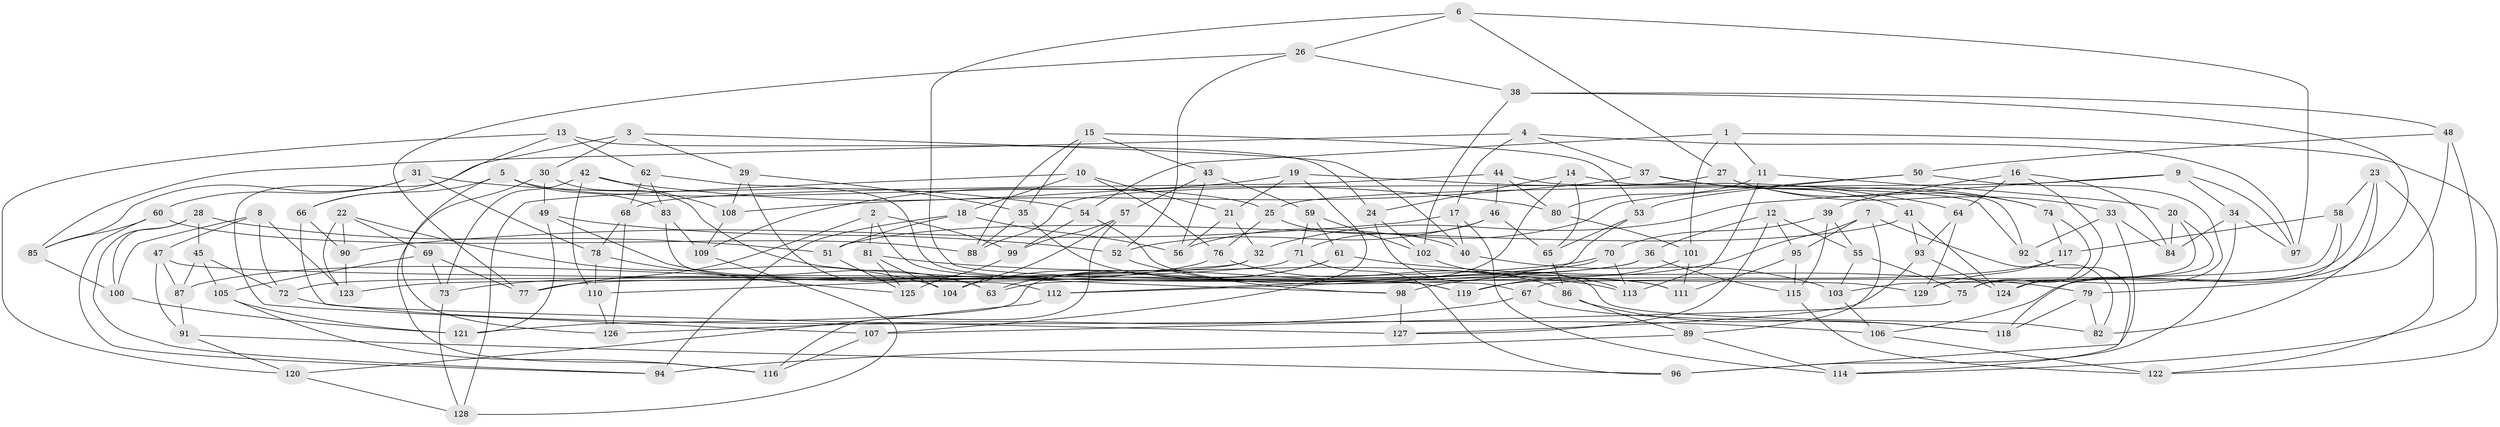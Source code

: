 // Generated by graph-tools (version 1.1) at 2025/03/03/09/25 03:03:00]
// undirected, 129 vertices, 258 edges
graph export_dot {
graph [start="1"]
  node [color=gray90,style=filled];
  1;
  2;
  3;
  4;
  5;
  6;
  7;
  8;
  9;
  10;
  11;
  12;
  13;
  14;
  15;
  16;
  17;
  18;
  19;
  20;
  21;
  22;
  23;
  24;
  25;
  26;
  27;
  28;
  29;
  30;
  31;
  32;
  33;
  34;
  35;
  36;
  37;
  38;
  39;
  40;
  41;
  42;
  43;
  44;
  45;
  46;
  47;
  48;
  49;
  50;
  51;
  52;
  53;
  54;
  55;
  56;
  57;
  58;
  59;
  60;
  61;
  62;
  63;
  64;
  65;
  66;
  67;
  68;
  69;
  70;
  71;
  72;
  73;
  74;
  75;
  76;
  77;
  78;
  79;
  80;
  81;
  82;
  83;
  84;
  85;
  86;
  87;
  88;
  89;
  90;
  91;
  92;
  93;
  94;
  95;
  96;
  97;
  98;
  99;
  100;
  101;
  102;
  103;
  104;
  105;
  106;
  107;
  108;
  109;
  110;
  111;
  112;
  113;
  114;
  115;
  116;
  117;
  118;
  119;
  120;
  121;
  122;
  123;
  124;
  125;
  126;
  127;
  128;
  129;
  1 -- 54;
  1 -- 101;
  1 -- 122;
  1 -- 11;
  2 -- 119;
  2 -- 81;
  2 -- 77;
  2 -- 99;
  3 -- 29;
  3 -- 40;
  3 -- 30;
  3 -- 107;
  4 -- 97;
  4 -- 85;
  4 -- 17;
  4 -- 37;
  5 -- 25;
  5 -- 83;
  5 -- 66;
  5 -- 126;
  6 -- 67;
  6 -- 26;
  6 -- 97;
  6 -- 27;
  7 -- 95;
  7 -- 82;
  7 -- 89;
  7 -- 98;
  8 -- 72;
  8 -- 47;
  8 -- 123;
  8 -- 100;
  9 -- 25;
  9 -- 34;
  9 -- 97;
  9 -- 32;
  10 -- 18;
  10 -- 128;
  10 -- 21;
  10 -- 76;
  11 -- 80;
  11 -- 113;
  11 -- 20;
  12 -- 36;
  12 -- 127;
  12 -- 55;
  12 -- 95;
  13 -- 62;
  13 -- 120;
  13 -- 24;
  13 -- 66;
  14 -- 65;
  14 -- 121;
  14 -- 92;
  14 -- 24;
  15 -- 43;
  15 -- 53;
  15 -- 88;
  15 -- 35;
  16 -- 64;
  16 -- 39;
  16 -- 84;
  16 -- 124;
  17 -- 90;
  17 -- 40;
  17 -- 114;
  18 -- 51;
  18 -- 94;
  18 -- 56;
  19 -- 107;
  19 -- 109;
  19 -- 64;
  19 -- 21;
  20 -- 129;
  20 -- 84;
  20 -- 103;
  21 -- 32;
  21 -- 56;
  22 -- 104;
  22 -- 69;
  22 -- 90;
  22 -- 123;
  23 -- 58;
  23 -- 82;
  23 -- 122;
  23 -- 124;
  24 -- 102;
  24 -- 82;
  25 -- 40;
  25 -- 76;
  26 -- 52;
  26 -- 77;
  26 -- 38;
  27 -- 33;
  27 -- 88;
  27 -- 74;
  28 -- 45;
  28 -- 94;
  28 -- 51;
  28 -- 100;
  29 -- 63;
  29 -- 108;
  29 -- 35;
  30 -- 116;
  30 -- 98;
  30 -- 49;
  31 -- 54;
  31 -- 78;
  31 -- 60;
  31 -- 85;
  32 -- 72;
  32 -- 110;
  33 -- 84;
  33 -- 96;
  33 -- 92;
  34 -- 84;
  34 -- 97;
  34 -- 96;
  35 -- 88;
  35 -- 111;
  36 -- 115;
  36 -- 112;
  36 -- 77;
  37 -- 41;
  37 -- 74;
  37 -- 108;
  38 -- 106;
  38 -- 102;
  38 -- 48;
  39 -- 55;
  39 -- 115;
  39 -- 70;
  40 -- 103;
  41 -- 124;
  41 -- 93;
  41 -- 51;
  42 -- 110;
  42 -- 80;
  42 -- 73;
  42 -- 108;
  43 -- 56;
  43 -- 59;
  43 -- 57;
  44 -- 80;
  44 -- 92;
  44 -- 46;
  44 -- 68;
  45 -- 105;
  45 -- 72;
  45 -- 87;
  46 -- 52;
  46 -- 65;
  46 -- 71;
  47 -- 129;
  47 -- 87;
  47 -- 91;
  48 -- 50;
  48 -- 114;
  48 -- 79;
  49 -- 121;
  49 -- 52;
  49 -- 63;
  50 -- 56;
  50 -- 75;
  50 -- 53;
  51 -- 125;
  52 -- 98;
  53 -- 63;
  53 -- 65;
  54 -- 99;
  54 -- 111;
  55 -- 103;
  55 -- 75;
  57 -- 104;
  57 -- 116;
  57 -- 99;
  58 -- 118;
  58 -- 67;
  58 -- 117;
  59 -- 102;
  59 -- 71;
  59 -- 61;
  60 -- 94;
  60 -- 88;
  60 -- 85;
  61 -- 63;
  61 -- 104;
  61 -- 79;
  62 -- 68;
  62 -- 119;
  62 -- 83;
  64 -- 93;
  64 -- 129;
  65 -- 86;
  66 -- 90;
  66 -- 127;
  67 -- 126;
  67 -- 118;
  68 -- 78;
  68 -- 126;
  69 -- 77;
  69 -- 105;
  69 -- 73;
  70 -- 112;
  70 -- 73;
  70 -- 113;
  71 -- 123;
  71 -- 96;
  72 -- 106;
  73 -- 128;
  74 -- 75;
  74 -- 117;
  75 -- 107;
  76 -- 86;
  76 -- 87;
  78 -- 125;
  78 -- 110;
  79 -- 118;
  79 -- 82;
  80 -- 101;
  81 -- 104;
  81 -- 125;
  81 -- 113;
  83 -- 109;
  83 -- 112;
  85 -- 100;
  86 -- 89;
  86 -- 118;
  87 -- 91;
  89 -- 94;
  89 -- 114;
  90 -- 123;
  91 -- 96;
  91 -- 120;
  92 -- 114;
  93 -- 124;
  93 -- 127;
  95 -- 111;
  95 -- 115;
  98 -- 127;
  99 -- 125;
  100 -- 121;
  101 -- 111;
  101 -- 119;
  102 -- 113;
  103 -- 106;
  105 -- 116;
  105 -- 121;
  106 -- 122;
  107 -- 116;
  108 -- 109;
  109 -- 128;
  110 -- 126;
  112 -- 120;
  115 -- 122;
  117 -- 129;
  117 -- 119;
  120 -- 128;
}
